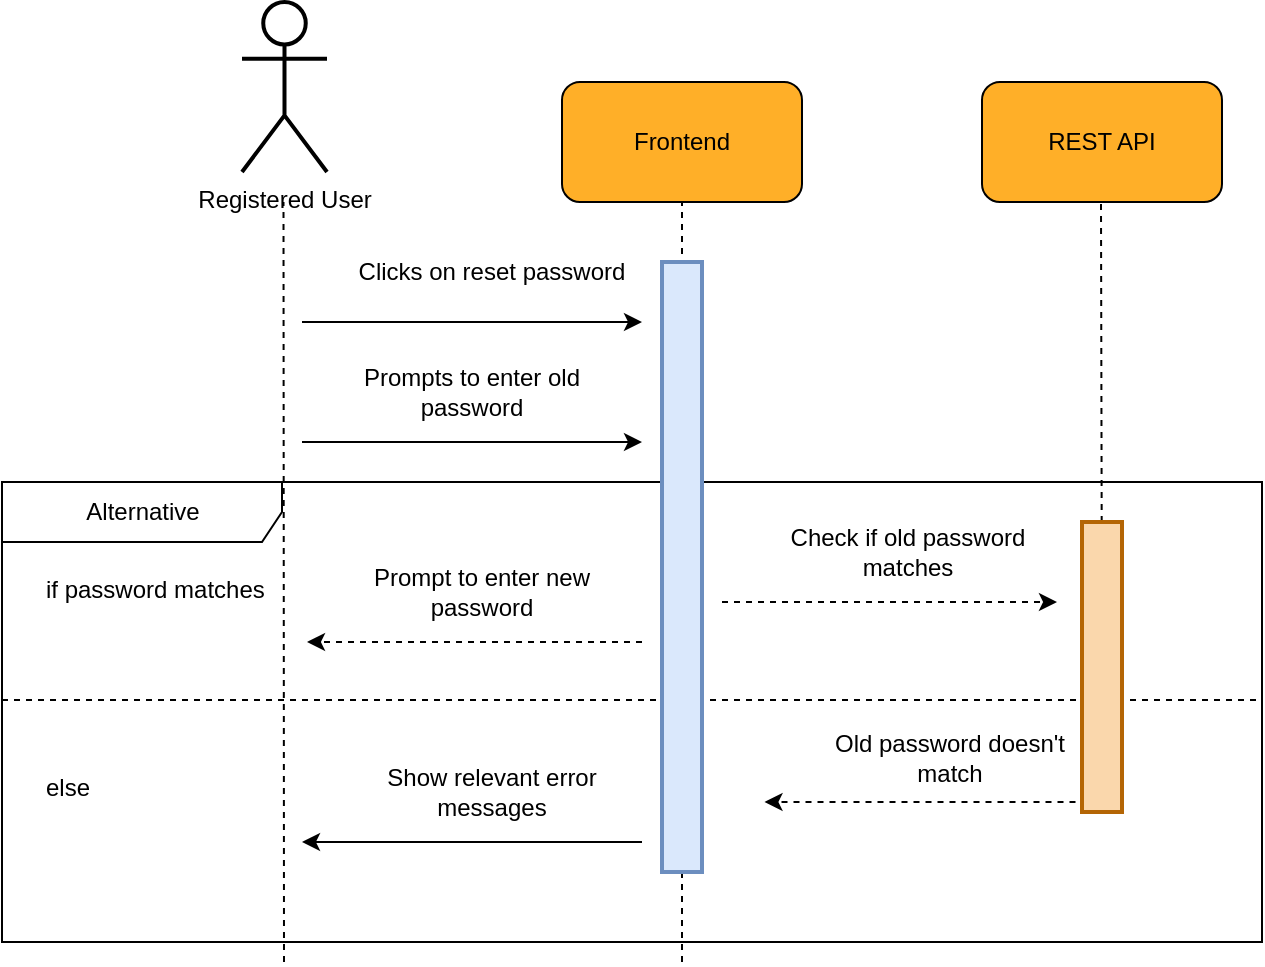 <mxfile version="15.8.7" type="device"><diagram id="vwjxzSnwFEwYtD0TU0gq" name="Page-1"><mxGraphModel dx="1952" dy="981" grid="1" gridSize="10" guides="1" tooltips="1" connect="1" arrows="1" fold="1" page="1" pageScale="1" pageWidth="850" pageHeight="1100" math="0" shadow="0"><root><mxCell id="0"/><mxCell id="1" parent="0"/><mxCell id="eZJfRjF90Ki5VZ0_ZDwp-1" value="Alternative" style="shape=umlFrame;tabWidth=110;tabHeight=30;tabPosition=left;html=1;boundedLbl=1;labelInHeader=1;width=140;height=30;fillColor=none;fontSize=12;strokeWidth=1;" vertex="1" parent="1"><mxGeometry x="-50" y="340" width="630" height="230" as="geometry"/></mxCell><mxCell id="eZJfRjF90Ki5VZ0_ZDwp-2" value="if password matches" style="text;fillColor=none;fontSize=12;" vertex="1" parent="eZJfRjF90Ki5VZ0_ZDwp-1"><mxGeometry width="100" height="20" relative="1" as="geometry"><mxPoint x="20" y="40" as="offset"/></mxGeometry></mxCell><mxCell id="eZJfRjF90Ki5VZ0_ZDwp-3" value="else" style="line;strokeWidth=1;dashed=1;labelPosition=center;verticalLabelPosition=bottom;align=left;verticalAlign=top;spacingLeft=20;spacingTop=15;fillColor=none;fontSize=12;" vertex="1" parent="eZJfRjF90Ki5VZ0_ZDwp-1"><mxGeometry y="93.704" width="630" height="30.496" as="geometry"/></mxCell><mxCell id="eZJfRjF90Ki5VZ0_ZDwp-21" value="" style="endArrow=classic;html=1;rounded=0;strokeWidth=1;jumpSize=6;dashed=1;fontSize=12;" edge="1" parent="eZJfRjF90Ki5VZ0_ZDwp-1"><mxGeometry width="50" height="50" relative="1" as="geometry"><mxPoint x="548.75" y="159.999" as="sourcePoint"/><mxPoint x="381.25" y="159.999" as="targetPoint"/></mxGeometry></mxCell><mxCell id="eZJfRjF90Ki5VZ0_ZDwp-20" value="&lt;span style=&quot;background-color: rgb(255 , 255 , 255) ; font-size: 12px&quot;&gt;Old password doesn't match&lt;/span&gt;" style="text;html=1;strokeColor=none;fillColor=none;align=center;verticalAlign=middle;whiteSpace=wrap;rounded=0;fontSize=12;" vertex="1" parent="eZJfRjF90Ki5VZ0_ZDwp-1"><mxGeometry x="398.75" y="124.199" width="150" height="27.6" as="geometry"/></mxCell><mxCell id="eZJfRjF90Ki5VZ0_ZDwp-19" value="&lt;span style=&quot;background-color: rgb(255 , 255 , 255) ; font-size: 12px&quot;&gt;Check if old password matches&lt;/span&gt;" style="text;html=1;strokeColor=none;fillColor=none;align=center;verticalAlign=middle;whiteSpace=wrap;rounded=0;fontSize=12;" vertex="1" parent="eZJfRjF90Ki5VZ0_ZDwp-1"><mxGeometry x="377.5" y="20" width="150" height="30" as="geometry"/></mxCell><mxCell id="eZJfRjF90Ki5VZ0_ZDwp-18" value="" style="endArrow=classic;html=1;rounded=0;strokeWidth=1;jumpSize=6;dashed=1;fontSize=12;" edge="1" parent="eZJfRjF90Ki5VZ0_ZDwp-1"><mxGeometry width="50" height="50" relative="1" as="geometry"><mxPoint x="360" y="60" as="sourcePoint"/><mxPoint x="527.5" y="60" as="targetPoint"/></mxGeometry></mxCell><mxCell id="eZJfRjF90Ki5VZ0_ZDwp-4" value="" style="group;fontSize=12;" vertex="1" connectable="0" parent="1"><mxGeometry x="230" y="140" width="120" height="60" as="geometry"/></mxCell><mxCell id="eZJfRjF90Ki5VZ0_ZDwp-5" value="" style="rounded=1;whiteSpace=wrap;html=1;fillColor=#FFAF28;fontSize=12;" vertex="1" parent="eZJfRjF90Ki5VZ0_ZDwp-4"><mxGeometry width="120" height="60" as="geometry"/></mxCell><mxCell id="eZJfRjF90Ki5VZ0_ZDwp-6" value="&lt;font style=&quot;font-size: 12px;&quot;&gt;Frontend&lt;/font&gt;" style="text;html=1;strokeColor=none;fillColor=none;align=center;verticalAlign=middle;whiteSpace=wrap;rounded=0;fontSize=12;" vertex="1" parent="eZJfRjF90Ki5VZ0_ZDwp-4"><mxGeometry x="30" y="15" width="60" height="30" as="geometry"/></mxCell><mxCell id="eZJfRjF90Ki5VZ0_ZDwp-7" value="" style="group;fontSize=12;" vertex="1" connectable="0" parent="1"><mxGeometry x="440" y="140" width="120" height="60" as="geometry"/></mxCell><mxCell id="eZJfRjF90Ki5VZ0_ZDwp-8" value="" style="rounded=1;whiteSpace=wrap;html=1;fillColor=#FFAF28;fontSize=12;" vertex="1" parent="eZJfRjF90Ki5VZ0_ZDwp-7"><mxGeometry width="120" height="60" as="geometry"/></mxCell><mxCell id="eZJfRjF90Ki5VZ0_ZDwp-9" value="&lt;font style=&quot;font-size: 12px;&quot;&gt;REST API&lt;/font&gt;" style="text;html=1;strokeColor=none;fillColor=none;align=center;verticalAlign=middle;whiteSpace=wrap;rounded=0;fontSize=12;" vertex="1" parent="eZJfRjF90Ki5VZ0_ZDwp-7"><mxGeometry x="30" y="15" width="60" height="30" as="geometry"/></mxCell><mxCell id="eZJfRjF90Ki5VZ0_ZDwp-10" value="" style="endArrow=none;dashed=1;html=1;rounded=0;entryX=0.5;entryY=1;entryDx=0;entryDy=0;jumpSize=6;strokeWidth=1;fontSize=12;" edge="1" parent="1" target="eZJfRjF90Ki5VZ0_ZDwp-5"><mxGeometry width="50" height="50" relative="1" as="geometry"><mxPoint x="290" y="580" as="sourcePoint"/><mxPoint x="440" y="250" as="targetPoint"/></mxGeometry></mxCell><mxCell id="eZJfRjF90Ki5VZ0_ZDwp-11" value="" style="endArrow=none;dashed=1;html=1;rounded=0;entryX=0.5;entryY=1;entryDx=0;entryDy=0;jumpSize=6;strokeWidth=1;startArrow=none;fontSize=12;" edge="1" parent="1" source="eZJfRjF90Ki5VZ0_ZDwp-25"><mxGeometry width="50" height="50" relative="1" as="geometry"><mxPoint x="499.5" y="582" as="sourcePoint"/><mxPoint x="499.5" y="200" as="targetPoint"/></mxGeometry></mxCell><mxCell id="eZJfRjF90Ki5VZ0_ZDwp-12" value="Registered User" style="shape=umlActor;verticalLabelPosition=bottom;verticalAlign=top;html=1;outlineConnect=0;rounded=1;strokeWidth=2;fontSize=12;" vertex="1" parent="1"><mxGeometry x="70" y="100" width="42.5" height="85" as="geometry"/></mxCell><mxCell id="eZJfRjF90Ki5VZ0_ZDwp-13" value="" style="endArrow=none;dashed=1;html=1;rounded=0;entryX=0.5;entryY=1;entryDx=0;entryDy=0;jumpSize=6;strokeWidth=1;fontSize=12;" edge="1" parent="1"><mxGeometry width="50" height="50" relative="1" as="geometry"><mxPoint x="91" y="580" as="sourcePoint"/><mxPoint x="90.75" y="200" as="targetPoint"/></mxGeometry></mxCell><mxCell id="eZJfRjF90Ki5VZ0_ZDwp-14" value="" style="endArrow=classic;html=1;rounded=0;strokeWidth=1;jumpSize=6;fontSize=12;" edge="1" parent="1"><mxGeometry width="50" height="50" relative="1" as="geometry"><mxPoint x="100" y="260" as="sourcePoint"/><mxPoint x="270" y="260" as="targetPoint"/></mxGeometry></mxCell><mxCell id="eZJfRjF90Ki5VZ0_ZDwp-15" value="&lt;span style=&quot;background-color: rgb(255 , 255 , 255) ; font-size: 12px&quot;&gt;Clicks on reset password&lt;/span&gt;" style="text;html=1;strokeColor=none;fillColor=none;align=center;verticalAlign=middle;whiteSpace=wrap;rounded=0;fontSize=12;" vertex="1" parent="1"><mxGeometry x="120" y="220" width="150" height="30" as="geometry"/></mxCell><mxCell id="eZJfRjF90Ki5VZ0_ZDwp-16" value="" style="endArrow=classic;html=1;rounded=0;strokeWidth=1;jumpSize=6;fontSize=12;" edge="1" parent="1"><mxGeometry width="50" height="50" relative="1" as="geometry"><mxPoint x="100" y="320" as="sourcePoint"/><mxPoint x="270" y="320" as="targetPoint"/></mxGeometry></mxCell><mxCell id="eZJfRjF90Ki5VZ0_ZDwp-17" value="&lt;span style=&quot;background-color: rgb(255 , 255 , 255)&quot;&gt;Prompts to enter old password&lt;/span&gt;" style="text;html=1;strokeColor=none;fillColor=none;align=center;verticalAlign=middle;whiteSpace=wrap;rounded=0;fontSize=12;" vertex="1" parent="1"><mxGeometry x="110" y="280" width="150" height="30" as="geometry"/></mxCell><mxCell id="eZJfRjF90Ki5VZ0_ZDwp-22" value="" style="endArrow=classic;html=1;rounded=0;strokeWidth=1;jumpSize=6;fontSize=12;" edge="1" parent="1"><mxGeometry width="50" height="50" relative="1" as="geometry"><mxPoint x="270" y="520" as="sourcePoint"/><mxPoint x="100" y="520" as="targetPoint"/></mxGeometry></mxCell><mxCell id="eZJfRjF90Ki5VZ0_ZDwp-23" value="&lt;span style=&quot;background-color: rgb(255, 255, 255); font-size: 12px;&quot;&gt;Show relevant error messages&lt;/span&gt;" style="text;html=1;strokeColor=none;fillColor=none;align=center;verticalAlign=middle;whiteSpace=wrap;rounded=0;fontSize=12;" vertex="1" parent="1"><mxGeometry x="120" y="480" width="150" height="30" as="geometry"/></mxCell><mxCell id="eZJfRjF90Ki5VZ0_ZDwp-24" value="" style="rounded=0;whiteSpace=wrap;html=1;fontSize=12;strokeWidth=2;fillColor=#dae8fc;strokeColor=#6c8ebf;" vertex="1" parent="1"><mxGeometry x="280" y="230" width="20" height="305" as="geometry"/></mxCell><mxCell id="eZJfRjF90Ki5VZ0_ZDwp-25" value="" style="rounded=0;whiteSpace=wrap;html=1;fontSize=12;strokeWidth=2;fillColor=#fad7ac;strokeColor=#b46504;" vertex="1" parent="1"><mxGeometry x="490" y="360" width="20" height="145" as="geometry"/></mxCell><mxCell id="eZJfRjF90Ki5VZ0_ZDwp-26" value="" style="endArrow=none;dashed=1;html=1;rounded=0;entryX=0.5;entryY=1;entryDx=0;entryDy=0;jumpSize=6;strokeWidth=1;fontSize=12;exitX=0.5;exitY=1;exitDx=0;exitDy=0;" edge="1" parent="1" target="eZJfRjF90Ki5VZ0_ZDwp-25" source="eZJfRjF90Ki5VZ0_ZDwp-25"><mxGeometry width="50" height="50" relative="1" as="geometry"><mxPoint x="500" y="580" as="sourcePoint"/><mxPoint x="499.5" y="200" as="targetPoint"/></mxGeometry></mxCell><mxCell id="eZJfRjF90Ki5VZ0_ZDwp-27" value="" style="endArrow=classic;html=1;rounded=0;strokeWidth=1;jumpSize=6;dashed=1;fontSize=12;" edge="1" parent="1"><mxGeometry width="50" height="50" relative="1" as="geometry"><mxPoint x="270" y="420" as="sourcePoint"/><mxPoint x="102.5" y="420" as="targetPoint"/></mxGeometry></mxCell><mxCell id="eZJfRjF90Ki5VZ0_ZDwp-28" value="&lt;span style=&quot;background-color: rgb(255 , 255 , 255) ; font-size: 12px&quot;&gt;Prompt to enter new password&lt;/span&gt;" style="text;html=1;strokeColor=none;fillColor=none;align=center;verticalAlign=middle;whiteSpace=wrap;rounded=0;fontSize=12;" vertex="1" parent="1"><mxGeometry x="110" y="380" width="160" height="30" as="geometry"/></mxCell></root></mxGraphModel></diagram></mxfile>